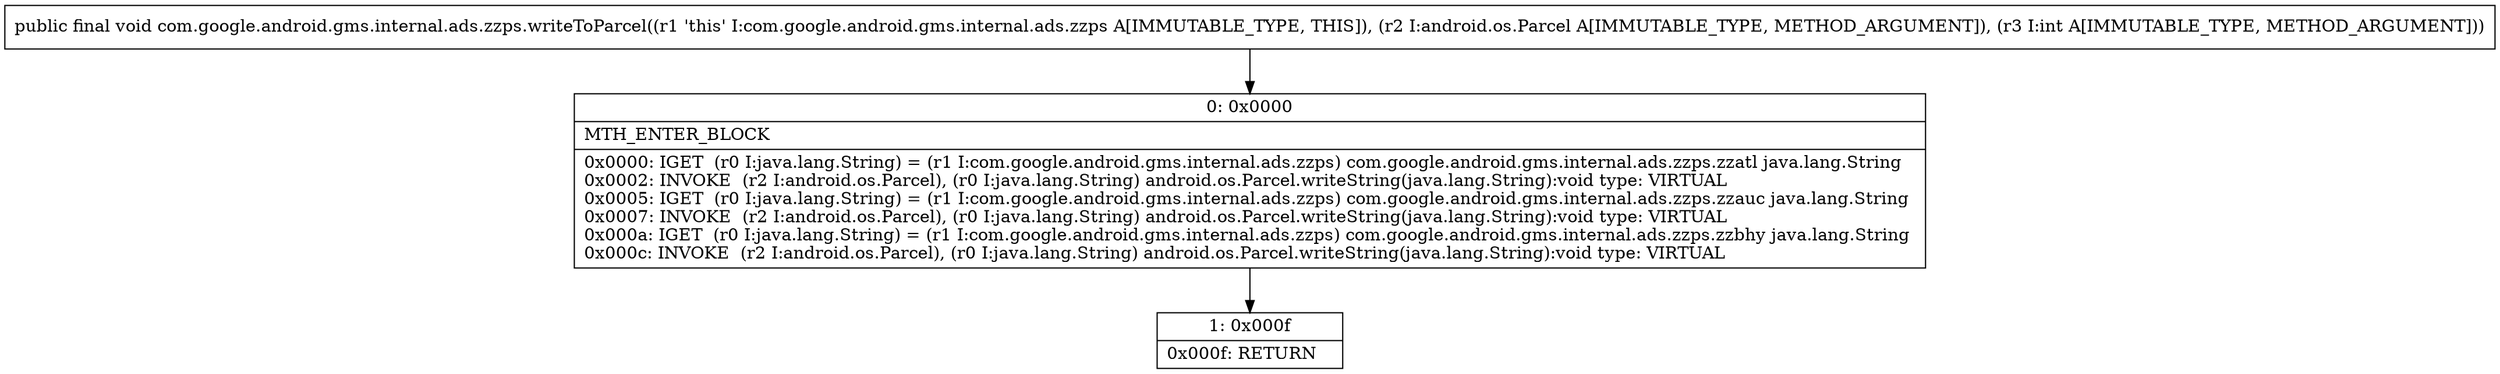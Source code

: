 digraph "CFG forcom.google.android.gms.internal.ads.zzps.writeToParcel(Landroid\/os\/Parcel;I)V" {
Node_0 [shape=record,label="{0\:\ 0x0000|MTH_ENTER_BLOCK\l|0x0000: IGET  (r0 I:java.lang.String) = (r1 I:com.google.android.gms.internal.ads.zzps) com.google.android.gms.internal.ads.zzps.zzatl java.lang.String \l0x0002: INVOKE  (r2 I:android.os.Parcel), (r0 I:java.lang.String) android.os.Parcel.writeString(java.lang.String):void type: VIRTUAL \l0x0005: IGET  (r0 I:java.lang.String) = (r1 I:com.google.android.gms.internal.ads.zzps) com.google.android.gms.internal.ads.zzps.zzauc java.lang.String \l0x0007: INVOKE  (r2 I:android.os.Parcel), (r0 I:java.lang.String) android.os.Parcel.writeString(java.lang.String):void type: VIRTUAL \l0x000a: IGET  (r0 I:java.lang.String) = (r1 I:com.google.android.gms.internal.ads.zzps) com.google.android.gms.internal.ads.zzps.zzbhy java.lang.String \l0x000c: INVOKE  (r2 I:android.os.Parcel), (r0 I:java.lang.String) android.os.Parcel.writeString(java.lang.String):void type: VIRTUAL \l}"];
Node_1 [shape=record,label="{1\:\ 0x000f|0x000f: RETURN   \l}"];
MethodNode[shape=record,label="{public final void com.google.android.gms.internal.ads.zzps.writeToParcel((r1 'this' I:com.google.android.gms.internal.ads.zzps A[IMMUTABLE_TYPE, THIS]), (r2 I:android.os.Parcel A[IMMUTABLE_TYPE, METHOD_ARGUMENT]), (r3 I:int A[IMMUTABLE_TYPE, METHOD_ARGUMENT])) }"];
MethodNode -> Node_0;
Node_0 -> Node_1;
}

